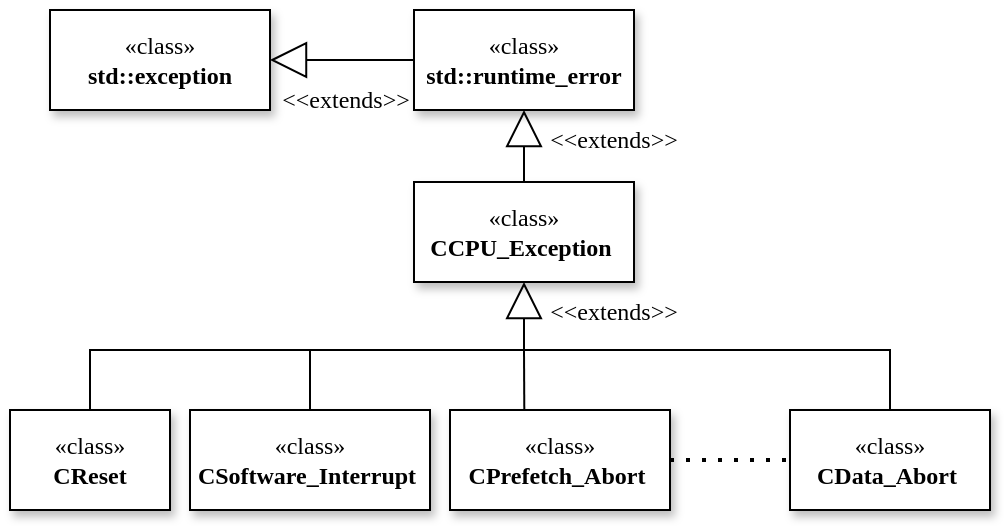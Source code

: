 <mxfile version="21.6.8" type="device">
  <diagram name="Page-1" id="Iuk4EP51248u4gqWCQFf">
    <mxGraphModel dx="627" dy="395" grid="1" gridSize="10" guides="1" tooltips="1" connect="1" arrows="1" fold="1" page="1" pageScale="1" pageWidth="850" pageHeight="1100" math="0" shadow="0">
      <root>
        <mxCell id="0" />
        <mxCell id="1" parent="0" />
        <mxCell id="eIbCMzYKeaMB-YRSqH_t-1" value="«class»&lt;br&gt;&lt;b&gt;std::exception&lt;/b&gt;" style="html=1;whiteSpace=wrap;fontFamily=Computer Modern;shadow=1;" vertex="1" parent="1">
          <mxGeometry x="160" y="160" width="110" height="50" as="geometry" />
        </mxCell>
        <mxCell id="eIbCMzYKeaMB-YRSqH_t-2" value="«class»&lt;br&gt;&lt;b&gt;std::runtime_error&lt;/b&gt;" style="html=1;whiteSpace=wrap;fontFamily=Computer Modern;shadow=1;" vertex="1" parent="1">
          <mxGeometry x="342" y="160" width="110" height="50" as="geometry" />
        </mxCell>
        <mxCell id="eIbCMzYKeaMB-YRSqH_t-3" value="" style="endArrow=block;endSize=16;endFill=0;html=1;rounded=0;entryX=1;entryY=0.5;entryDx=0;entryDy=0;exitX=0;exitY=0.5;exitDx=0;exitDy=0;" edge="1" parent="1" source="eIbCMzYKeaMB-YRSqH_t-2" target="eIbCMzYKeaMB-YRSqH_t-1">
          <mxGeometry width="160" relative="1" as="geometry">
            <mxPoint x="282" y="290" as="sourcePoint" />
            <mxPoint x="297" y="185" as="targetPoint" />
          </mxGeometry>
        </mxCell>
        <mxCell id="eIbCMzYKeaMB-YRSqH_t-4" value="«class»&lt;br&gt;&lt;b&gt;CCPU_Exception&amp;nbsp;&lt;/b&gt;" style="html=1;whiteSpace=wrap;fontFamily=Computer Modern;shadow=1;" vertex="1" parent="1">
          <mxGeometry x="342" y="246" width="110" height="50" as="geometry" />
        </mxCell>
        <mxCell id="eIbCMzYKeaMB-YRSqH_t-5" value="" style="endArrow=block;endSize=16;endFill=0;html=1;rounded=0;entryX=0.5;entryY=1;entryDx=0;entryDy=0;exitX=0.5;exitY=0;exitDx=0;exitDy=0;" edge="1" parent="1" source="eIbCMzYKeaMB-YRSqH_t-4" target="eIbCMzYKeaMB-YRSqH_t-2">
          <mxGeometry width="160" relative="1" as="geometry">
            <mxPoint x="407" y="170" as="sourcePoint" />
            <mxPoint x="407" y="130" as="targetPoint" />
          </mxGeometry>
        </mxCell>
        <mxCell id="eIbCMzYKeaMB-YRSqH_t-6" value="«class»&lt;br&gt;&lt;b&gt;CReset&lt;/b&gt;" style="html=1;whiteSpace=wrap;fontFamily=Computer Modern;shadow=1;" vertex="1" parent="1">
          <mxGeometry x="140" y="360" width="80" height="50" as="geometry" />
        </mxCell>
        <mxCell id="eIbCMzYKeaMB-YRSqH_t-8" value="«class»&lt;br&gt;&lt;b&gt;CSoftware_Interrupt&amp;nbsp;&lt;/b&gt;" style="html=1;whiteSpace=wrap;fontFamily=Computer Modern;shadow=1;" vertex="1" parent="1">
          <mxGeometry x="230" y="360" width="120" height="50" as="geometry" />
        </mxCell>
        <mxCell id="eIbCMzYKeaMB-YRSqH_t-9" value="«class»&lt;br&gt;&lt;b&gt;CPrefetch_Abort&amp;nbsp;&lt;/b&gt;" style="html=1;whiteSpace=wrap;fontFamily=Computer Modern;shadow=1;" vertex="1" parent="1">
          <mxGeometry x="360" y="360" width="110" height="50" as="geometry" />
        </mxCell>
        <mxCell id="eIbCMzYKeaMB-YRSqH_t-10" value="«class»&lt;br&gt;&lt;b&gt;CData_Abort&amp;nbsp;&lt;/b&gt;" style="html=1;whiteSpace=wrap;fontFamily=Computer Modern;shadow=1;" vertex="1" parent="1">
          <mxGeometry x="530" y="360" width="100" height="50" as="geometry" />
        </mxCell>
        <mxCell id="eIbCMzYKeaMB-YRSqH_t-13" value="" style="endArrow=none;html=1;rounded=0;exitX=0.5;exitY=0;exitDx=0;exitDy=0;entryX=0.5;entryY=0;entryDx=0;entryDy=0;" edge="1" parent="1" source="eIbCMzYKeaMB-YRSqH_t-6" target="eIbCMzYKeaMB-YRSqH_t-10">
          <mxGeometry width="50" height="50" relative="1" as="geometry">
            <mxPoint x="160" y="360" as="sourcePoint" />
            <mxPoint x="210" y="310" as="targetPoint" />
            <Array as="points">
              <mxPoint x="180" y="330" />
              <mxPoint x="580" y="330" />
            </Array>
          </mxGeometry>
        </mxCell>
        <mxCell id="eIbCMzYKeaMB-YRSqH_t-14" value="" style="endArrow=block;endSize=16;endFill=0;html=1;rounded=0;" edge="1" parent="1" target="eIbCMzYKeaMB-YRSqH_t-4">
          <mxGeometry width="160" relative="1" as="geometry">
            <mxPoint x="397" y="330" as="sourcePoint" />
            <mxPoint x="397" y="300" as="targetPoint" />
          </mxGeometry>
        </mxCell>
        <mxCell id="eIbCMzYKeaMB-YRSqH_t-15" value="" style="endArrow=none;dashed=1;html=1;dashPattern=1 3;strokeWidth=2;rounded=0;entryX=0;entryY=0.5;entryDx=0;entryDy=0;exitX=1;exitY=0.5;exitDx=0;exitDy=0;" edge="1" parent="1" source="eIbCMzYKeaMB-YRSqH_t-9" target="eIbCMzYKeaMB-YRSqH_t-10">
          <mxGeometry width="50" height="50" relative="1" as="geometry">
            <mxPoint x="500" y="450" as="sourcePoint" />
            <mxPoint x="550" y="400" as="targetPoint" />
          </mxGeometry>
        </mxCell>
        <mxCell id="eIbCMzYKeaMB-YRSqH_t-16" value="" style="endArrow=none;html=1;rounded=0;entryX=0.5;entryY=0;entryDx=0;entryDy=0;" edge="1" parent="1" target="eIbCMzYKeaMB-YRSqH_t-8">
          <mxGeometry width="50" height="50" relative="1" as="geometry">
            <mxPoint x="290" y="330" as="sourcePoint" />
            <mxPoint x="290" y="360" as="targetPoint" />
          </mxGeometry>
        </mxCell>
        <mxCell id="eIbCMzYKeaMB-YRSqH_t-17" value="" style="endArrow=none;html=1;rounded=0;entryX=0.365;entryY=0;entryDx=0;entryDy=0;entryPerimeter=0;" edge="1" parent="1">
          <mxGeometry width="50" height="50" relative="1" as="geometry">
            <mxPoint x="397" y="330" as="sourcePoint" />
            <mxPoint x="397.15" y="360" as="targetPoint" />
          </mxGeometry>
        </mxCell>
        <mxCell id="eIbCMzYKeaMB-YRSqH_t-18" value="&amp;lt;&amp;lt;extends&amp;gt;&amp;gt;" style="text;html=1;strokeColor=none;fillColor=none;align=center;verticalAlign=middle;whiteSpace=wrap;rounded=0;fontFamily=Computer Modern;" vertex="1" parent="1">
          <mxGeometry x="412" y="296" width="60" height="30" as="geometry" />
        </mxCell>
        <mxCell id="eIbCMzYKeaMB-YRSqH_t-19" value="&amp;lt;&amp;lt;extends&amp;gt;&amp;gt;" style="text;html=1;strokeColor=none;fillColor=none;align=center;verticalAlign=middle;whiteSpace=wrap;rounded=0;fontFamily=Computer Modern;" vertex="1" parent="1">
          <mxGeometry x="412" y="210" width="60" height="30" as="geometry" />
        </mxCell>
        <mxCell id="eIbCMzYKeaMB-YRSqH_t-20" value="&amp;lt;&amp;lt;extends&amp;gt;&amp;gt;" style="text;html=1;strokeColor=none;fillColor=none;align=center;verticalAlign=middle;whiteSpace=wrap;rounded=0;fontFamily=Computer Modern;" vertex="1" parent="1">
          <mxGeometry x="278" y="190" width="60" height="30" as="geometry" />
        </mxCell>
      </root>
    </mxGraphModel>
  </diagram>
</mxfile>
